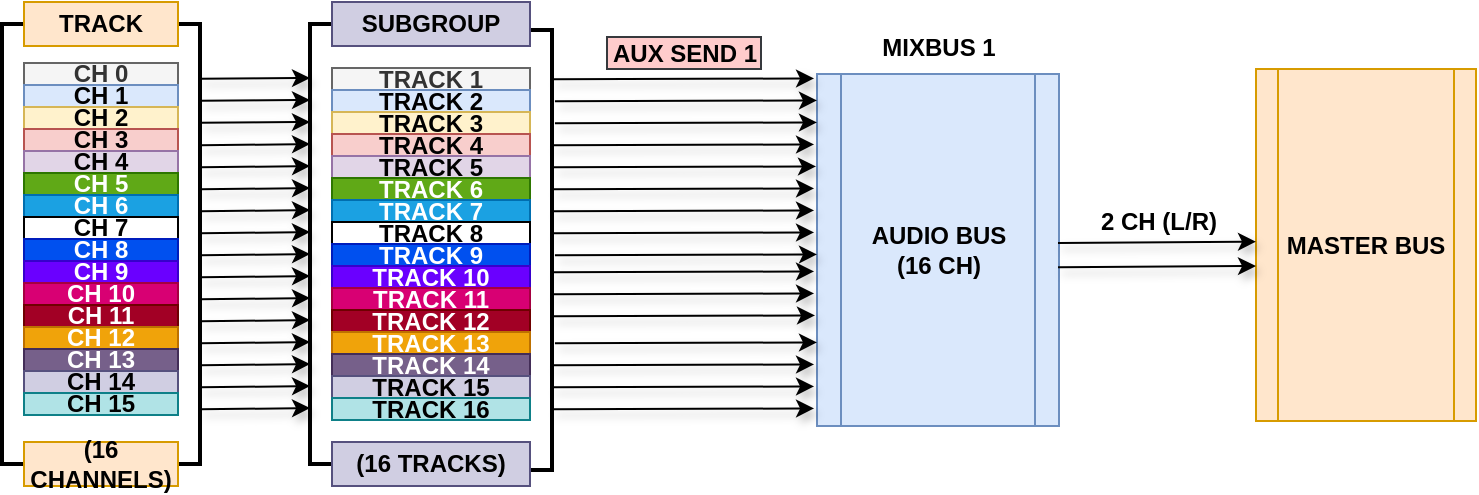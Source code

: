 <mxfile version="13.10.4" type="device"><diagram id="V03br5_8dw5gIZR1Cnkg" name="Page-1"><mxGraphModel dx="949" dy="765" grid="1" gridSize="11" guides="1" tooltips="1" connect="1" arrows="1" fold="1" page="1" pageScale="1" pageWidth="1100" pageHeight="850" math="0" shadow="0"><root><mxCell id="0"/><mxCell id="1" parent="0"/><mxCell id="QsDfuynZKd-EgO3k6V33-30" value="&lt;b&gt;AUDIO BUS&lt;br&gt;(16 CH)&lt;/b&gt;" style="shape=process;whiteSpace=wrap;html=1;backgroundOutline=1;fillColor=#dae8fc;strokeColor=#6c8ebf;" parent="1" vertex="1"><mxGeometry x="418.5" y="223" width="121" height="176" as="geometry"/></mxCell><mxCell id="QsDfuynZKd-EgO3k6V33-31" value="&lt;b&gt;MASTER BUS&lt;/b&gt;" style="shape=process;whiteSpace=wrap;html=1;backgroundOutline=1;fillColor=#ffe6cc;strokeColor=#d79b00;" parent="1" vertex="1"><mxGeometry x="638" y="220.5" width="110" height="176" as="geometry"/></mxCell><mxCell id="tTSGS9VskgyrnwpytvUf-31" value="&lt;b&gt;CH 0&lt;/b&gt;" style="rounded=0;whiteSpace=wrap;html=1;fillColor=#f5f5f5;strokeColor=#666666;fontColor=#333333;" parent="1" vertex="1"><mxGeometry x="22" y="217.5" width="77" height="11" as="geometry"/></mxCell><mxCell id="tTSGS9VskgyrnwpytvUf-32" value="&lt;b&gt;CH 1&lt;br&gt;&lt;/b&gt;" style="rounded=0;whiteSpace=wrap;html=1;fillColor=#dae8fc;strokeColor=#6c8ebf;" parent="1" vertex="1"><mxGeometry x="22" y="228.5" width="77" height="11" as="geometry"/></mxCell><mxCell id="tTSGS9VskgyrnwpytvUf-41" value="" style="strokeWidth=2;html=1;shape=mxgraph.flowchart.annotation_1;align=left;pointerEvents=1;labelBackgroundColor=none;fontColor=#000000;rotation=-180;" parent="1" vertex="1"><mxGeometry x="264" y="201" width="22" height="220" as="geometry"/></mxCell><mxCell id="tTSGS9VskgyrnwpytvUf-42" value="&lt;div&gt;&lt;b&gt;CH 2&lt;/b&gt;&lt;/div&gt;" style="rounded=0;whiteSpace=wrap;html=1;fillColor=#fff2cc;strokeColor=#d6b656;" parent="1" vertex="1"><mxGeometry x="22" y="239.5" width="77" height="11" as="geometry"/></mxCell><mxCell id="tTSGS9VskgyrnwpytvUf-43" value="&lt;div&gt;&lt;b&gt;CH 3&lt;br&gt;&lt;/b&gt;&lt;/div&gt;" style="rounded=0;whiteSpace=wrap;html=1;fillColor=#f8cecc;strokeColor=#b85450;" parent="1" vertex="1"><mxGeometry x="22" y="250.5" width="77" height="11" as="geometry"/></mxCell><mxCell id="tTSGS9VskgyrnwpytvUf-44" value="&lt;b&gt;CH 4&lt;br&gt;&lt;/b&gt;" style="rounded=0;whiteSpace=wrap;html=1;fillColor=#e1d5e7;strokeColor=#9673a6;" parent="1" vertex="1"><mxGeometry x="22" y="261.5" width="77" height="11" as="geometry"/></mxCell><mxCell id="tTSGS9VskgyrnwpytvUf-45" value="&lt;b&gt;CH 5&lt;br&gt;&lt;/b&gt;" style="rounded=0;whiteSpace=wrap;html=1;fontColor=#ffffff;fillColor=#60a917;strokeColor=#2D7600;" parent="1" vertex="1"><mxGeometry x="22" y="272.5" width="77" height="11" as="geometry"/></mxCell><mxCell id="tTSGS9VskgyrnwpytvUf-46" value="&lt;div&gt;&lt;b&gt;CH 6&lt;br&gt;&lt;/b&gt;&lt;/div&gt;" style="rounded=0;whiteSpace=wrap;html=1;fontColor=#ffffff;fillColor=#1ba1e2;strokeColor=#006EAF;" parent="1" vertex="1"><mxGeometry x="22" y="283.5" width="77" height="11" as="geometry"/></mxCell><mxCell id="tTSGS9VskgyrnwpytvUf-47" value="&lt;div&gt;&lt;b&gt;CH 7&lt;br&gt;&lt;/b&gt;&lt;/div&gt;" style="rounded=0;whiteSpace=wrap;html=1;fontColor=#000000;" parent="1" vertex="1"><mxGeometry x="22" y="294.5" width="77" height="11" as="geometry"/></mxCell><mxCell id="tTSGS9VskgyrnwpytvUf-48" value="&lt;b&gt;CH 8&lt;br&gt;&lt;/b&gt;" style="rounded=0;whiteSpace=wrap;html=1;fontColor=#ffffff;fillColor=#0050ef;strokeColor=#001DBC;" parent="1" vertex="1"><mxGeometry x="22" y="305.5" width="77" height="11" as="geometry"/></mxCell><mxCell id="tTSGS9VskgyrnwpytvUf-49" value="&lt;b&gt;CH 9&lt;br&gt;&lt;/b&gt;" style="rounded=0;whiteSpace=wrap;html=1;fontColor=#ffffff;fillColor=#6a00ff;strokeColor=#3700CC;" parent="1" vertex="1"><mxGeometry x="22" y="316.5" width="77" height="11" as="geometry"/></mxCell><mxCell id="tTSGS9VskgyrnwpytvUf-50" value="&lt;div&gt;&lt;b&gt;CH 10&lt;br&gt;&lt;/b&gt;&lt;/div&gt;" style="rounded=0;whiteSpace=wrap;html=1;fontColor=#ffffff;fillColor=#d80073;strokeColor=#A50040;" parent="1" vertex="1"><mxGeometry x="22" y="327.5" width="77" height="11" as="geometry"/></mxCell><mxCell id="tTSGS9VskgyrnwpytvUf-51" value="&lt;div&gt;&lt;b&gt;CH 11&lt;br&gt;&lt;/b&gt;&lt;/div&gt;" style="rounded=0;whiteSpace=wrap;html=1;fontColor=#ffffff;fillColor=#a20025;strokeColor=#6F0000;" parent="1" vertex="1"><mxGeometry x="22" y="338.5" width="77" height="11" as="geometry"/></mxCell><mxCell id="tTSGS9VskgyrnwpytvUf-52" value="&lt;b&gt;CH 12&lt;br&gt;&lt;/b&gt;" style="rounded=0;whiteSpace=wrap;html=1;fontColor=#ffffff;fillColor=#f0a30a;strokeColor=#BD7000;" parent="1" vertex="1"><mxGeometry x="22" y="349.5" width="77" height="11" as="geometry"/></mxCell><mxCell id="tTSGS9VskgyrnwpytvUf-53" value="&lt;b&gt;CH 13&lt;br&gt;&lt;/b&gt;" style="rounded=0;whiteSpace=wrap;html=1;fontColor=#ffffff;fillColor=#76608a;strokeColor=#432D57;" parent="1" vertex="1"><mxGeometry x="22" y="360.5" width="77" height="11" as="geometry"/></mxCell><mxCell id="tTSGS9VskgyrnwpytvUf-54" value="&lt;div&gt;&lt;b&gt;CH 14&lt;br&gt;&lt;/b&gt;&lt;/div&gt;" style="rounded=0;whiteSpace=wrap;html=1;fillColor=#d0cee2;strokeColor=#56517e;" parent="1" vertex="1"><mxGeometry x="22" y="371.5" width="77" height="11" as="geometry"/></mxCell><mxCell id="tTSGS9VskgyrnwpytvUf-55" value="&lt;div&gt;&lt;b&gt;CH 15&lt;br&gt;&lt;/b&gt;&lt;/div&gt;" style="rounded=0;whiteSpace=wrap;html=1;fillColor=#b0e3e6;strokeColor=#0e8088;" parent="1" vertex="1"><mxGeometry x="22" y="382.5" width="77" height="11" as="geometry"/></mxCell><mxCell id="tTSGS9VskgyrnwpytvUf-56" value="&lt;b&gt;TRACK 1&lt;/b&gt;" style="rounded=0;whiteSpace=wrap;html=1;fillColor=#f5f5f5;strokeColor=#666666;fontColor=#333333;" parent="1" vertex="1"><mxGeometry x="176" y="220" width="99" height="11" as="geometry"/></mxCell><mxCell id="tTSGS9VskgyrnwpytvUf-58" value="&lt;b&gt;TRACK 2&lt;br&gt;&lt;/b&gt;" style="rounded=0;whiteSpace=wrap;html=1;fillColor=#dae8fc;strokeColor=#6c8ebf;" parent="1" vertex="1"><mxGeometry x="176" y="231" width="99" height="11" as="geometry"/></mxCell><mxCell id="tTSGS9VskgyrnwpytvUf-59" value="&lt;div&gt;&lt;b&gt;TRACK 3&lt;br&gt;&lt;/b&gt;&lt;/div&gt;" style="rounded=0;whiteSpace=wrap;html=1;fillColor=#fff2cc;strokeColor=#d6b656;" parent="1" vertex="1"><mxGeometry x="176" y="242" width="99" height="11" as="geometry"/></mxCell><mxCell id="tTSGS9VskgyrnwpytvUf-60" value="&lt;div&gt;&lt;b&gt;TRACK 4&lt;br&gt;&lt;/b&gt;&lt;/div&gt;" style="rounded=0;whiteSpace=wrap;html=1;fillColor=#f8cecc;strokeColor=#b85450;" parent="1" vertex="1"><mxGeometry x="176" y="253" width="99" height="11" as="geometry"/></mxCell><mxCell id="tTSGS9VskgyrnwpytvUf-61" value="&lt;b&gt;TRACK 5&lt;br&gt;&lt;/b&gt;" style="rounded=0;whiteSpace=wrap;html=1;fillColor=#e1d5e7;strokeColor=#9673a6;" parent="1" vertex="1"><mxGeometry x="176" y="264" width="99" height="11" as="geometry"/></mxCell><mxCell id="tTSGS9VskgyrnwpytvUf-62" value="&lt;b&gt;TRACK 6&lt;br&gt;&lt;/b&gt;" style="rounded=0;whiteSpace=wrap;html=1;fontColor=#ffffff;fillColor=#60a917;strokeColor=#2D7600;" parent="1" vertex="1"><mxGeometry x="176" y="275" width="99" height="11" as="geometry"/></mxCell><mxCell id="tTSGS9VskgyrnwpytvUf-64" value="&lt;div&gt;&lt;b&gt;TRACK 7&lt;br&gt;&lt;/b&gt;&lt;/div&gt;" style="rounded=0;whiteSpace=wrap;html=1;fontColor=#ffffff;fillColor=#1ba1e2;strokeColor=#006EAF;" parent="1" vertex="1"><mxGeometry x="176" y="286" width="99" height="11" as="geometry"/></mxCell><mxCell id="tTSGS9VskgyrnwpytvUf-65" value="&lt;b&gt;TRACK 8&lt;/b&gt;" style="rounded=0;whiteSpace=wrap;html=1;fontColor=#000000;" parent="1" vertex="1"><mxGeometry x="176" y="297" width="99" height="11" as="geometry"/></mxCell><mxCell id="tTSGS9VskgyrnwpytvUf-66" value="&lt;b&gt;TRACK 9&lt;br&gt;&lt;/b&gt;" style="rounded=0;whiteSpace=wrap;html=1;fontColor=#ffffff;fillColor=#0050ef;strokeColor=#001DBC;" parent="1" vertex="1"><mxGeometry x="176" y="308" width="99" height="11" as="geometry"/></mxCell><mxCell id="tTSGS9VskgyrnwpytvUf-67" value="&lt;b&gt;TRACK 10&lt;br&gt;&lt;/b&gt;" style="rounded=0;whiteSpace=wrap;html=1;fontColor=#ffffff;fillColor=#6a00ff;strokeColor=#3700CC;" parent="1" vertex="1"><mxGeometry x="176" y="319" width="99" height="11" as="geometry"/></mxCell><mxCell id="tTSGS9VskgyrnwpytvUf-68" value="&lt;div&gt;&lt;b&gt;TRACK 11&lt;br&gt;&lt;/b&gt;&lt;/div&gt;" style="rounded=0;whiteSpace=wrap;html=1;fontColor=#ffffff;fillColor=#d80073;strokeColor=#A50040;" parent="1" vertex="1"><mxGeometry x="176" y="330" width="99" height="11" as="geometry"/></mxCell><mxCell id="tTSGS9VskgyrnwpytvUf-69" value="&lt;div&gt;&lt;b&gt;TRACK 12&lt;br&gt;&lt;/b&gt;&lt;/div&gt;" style="rounded=0;whiteSpace=wrap;html=1;fontColor=#ffffff;fillColor=#a20025;strokeColor=#6F0000;" parent="1" vertex="1"><mxGeometry x="176" y="341" width="99" height="11" as="geometry"/></mxCell><mxCell id="tTSGS9VskgyrnwpytvUf-70" value="&lt;b&gt;TRACK 13&lt;br&gt;&lt;/b&gt;" style="rounded=0;whiteSpace=wrap;html=1;fontColor=#ffffff;fillColor=#f0a30a;strokeColor=#BD7000;" parent="1" vertex="1"><mxGeometry x="176" y="352" width="99" height="11" as="geometry"/></mxCell><mxCell id="tTSGS9VskgyrnwpytvUf-71" value="&lt;b&gt;TRACK 14&lt;br&gt;&lt;/b&gt;" style="rounded=0;whiteSpace=wrap;html=1;fontColor=#ffffff;fillColor=#76608a;strokeColor=#432D57;" parent="1" vertex="1"><mxGeometry x="176" y="363" width="99" height="11" as="geometry"/></mxCell><mxCell id="tTSGS9VskgyrnwpytvUf-72" value="&lt;div&gt;&lt;b&gt;TRACK 15&lt;br&gt;&lt;/b&gt;&lt;/div&gt;" style="rounded=0;whiteSpace=wrap;html=1;fillColor=#d0cee2;strokeColor=#56517e;" parent="1" vertex="1"><mxGeometry x="176" y="374" width="99" height="11" as="geometry"/></mxCell><mxCell id="tTSGS9VskgyrnwpytvUf-40" value="" style="strokeWidth=2;html=1;shape=mxgraph.flowchart.annotation_1;align=left;pointerEvents=1;labelBackgroundColor=none;fontColor=#000000;" parent="1" vertex="1"><mxGeometry x="165" y="198" width="22" height="220" as="geometry"/></mxCell><mxCell id="tTSGS9VskgyrnwpytvUf-73" value="&lt;div&gt;&lt;b&gt;TRACK 16&lt;br&gt;&lt;/b&gt;&lt;/div&gt;" style="rounded=0;whiteSpace=wrap;html=1;fillColor=#b0e3e6;strokeColor=#0e8088;" parent="1" vertex="1"><mxGeometry x="176" y="385" width="99" height="11" as="geometry"/></mxCell><mxCell id="tTSGS9VskgyrnwpytvUf-75" value="" style="strokeWidth=2;html=1;shape=mxgraph.flowchart.annotation_1;align=left;pointerEvents=1;labelBackgroundColor=none;fontColor=#000000;" parent="1" vertex="1"><mxGeometry x="11" y="198" width="22" height="220" as="geometry"/></mxCell><mxCell id="tTSGS9VskgyrnwpytvUf-76" value="" style="strokeWidth=2;html=1;shape=mxgraph.flowchart.annotation_1;align=left;pointerEvents=1;labelBackgroundColor=none;fontColor=#000000;rotation=-180;" parent="1" vertex="1"><mxGeometry x="88" y="198" width="22" height="220" as="geometry"/></mxCell><mxCell id="tTSGS9VskgyrnwpytvUf-77" value="&lt;b&gt;TRACK&lt;/b&gt;" style="rounded=0;whiteSpace=wrap;html=1;labelBackgroundColor=none;fillColor=#ffe6cc;strokeColor=#d79b00;" parent="1" vertex="1"><mxGeometry x="22" y="187" width="77" height="22" as="geometry"/></mxCell><mxCell id="tTSGS9VskgyrnwpytvUf-78" value="&lt;b&gt;(16 CHANNELS)&lt;/b&gt;" style="rounded=0;whiteSpace=wrap;html=1;labelBackgroundColor=none;fillColor=#ffe6cc;strokeColor=#d79b00;" parent="1" vertex="1"><mxGeometry x="22" y="407" width="77" height="22" as="geometry"/></mxCell><mxCell id="tTSGS9VskgyrnwpytvUf-81" value="" style="endArrow=classic;html=1;shadow=1;strokeColor=#000000;fontColor=#000000;" parent="1" edge="1"><mxGeometry width="50" height="50" relative="1" as="geometry"><mxPoint x="110" y="236.36" as="sourcePoint"/><mxPoint x="165" y="236" as="targetPoint"/></mxGeometry></mxCell><mxCell id="tTSGS9VskgyrnwpytvUf-82" value="" style="endArrow=classic;html=1;shadow=1;fontColor=#000000;fillColor=none;" parent="1" edge="1"><mxGeometry width="50" height="50" relative="1" as="geometry"><mxPoint x="110" y="225.36" as="sourcePoint"/><mxPoint x="165" y="225" as="targetPoint"/></mxGeometry></mxCell><mxCell id="tTSGS9VskgyrnwpytvUf-83" value="" style="endArrow=classic;html=1;shadow=1;strokeColor=#000000;fontColor=#000000;" parent="1" edge="1"><mxGeometry width="50" height="50" relative="1" as="geometry"><mxPoint x="110" y="247.36" as="sourcePoint"/><mxPoint x="165" y="247" as="targetPoint"/></mxGeometry></mxCell><mxCell id="tTSGS9VskgyrnwpytvUf-84" value="" style="endArrow=classic;html=1;shadow=1;strokeColor=#000000;fontColor=#000000;" parent="1" edge="1"><mxGeometry width="50" height="50" relative="1" as="geometry"><mxPoint x="110" y="258.68" as="sourcePoint"/><mxPoint x="165" y="258" as="targetPoint"/></mxGeometry></mxCell><mxCell id="tTSGS9VskgyrnwpytvUf-85" value="" style="endArrow=classic;html=1;shadow=1;strokeColor=#000000;fontColor=#000000;" parent="1" edge="1"><mxGeometry width="50" height="50" relative="1" as="geometry"><mxPoint x="110" y="280.68" as="sourcePoint"/><mxPoint x="165" y="280" as="targetPoint"/></mxGeometry></mxCell><mxCell id="tTSGS9VskgyrnwpytvUf-86" value="" style="endArrow=classic;html=1;shadow=1;fontColor=#000000;fillColor=none;" parent="1" edge="1"><mxGeometry width="50" height="50" relative="1" as="geometry"><mxPoint x="110" y="269.68" as="sourcePoint"/><mxPoint x="165" y="269" as="targetPoint"/></mxGeometry></mxCell><mxCell id="tTSGS9VskgyrnwpytvUf-87" value="" style="endArrow=classic;html=1;shadow=1;strokeColor=#000000;fontColor=#000000;" parent="1" edge="1"><mxGeometry width="50" height="50" relative="1" as="geometry"><mxPoint x="110" y="291.68" as="sourcePoint"/><mxPoint x="165" y="291" as="targetPoint"/></mxGeometry></mxCell><mxCell id="tTSGS9VskgyrnwpytvUf-88" value="" style="endArrow=classic;html=1;shadow=1;strokeColor=#000000;fontColor=#000000;" parent="1" edge="1"><mxGeometry width="50" height="50" relative="1" as="geometry"><mxPoint x="110" y="302.68" as="sourcePoint"/><mxPoint x="165" y="302" as="targetPoint"/></mxGeometry></mxCell><mxCell id="tTSGS9VskgyrnwpytvUf-89" value="" style="endArrow=classic;html=1;shadow=1;strokeColor=#000000;fontColor=#000000;" parent="1" edge="1"><mxGeometry width="50" height="50" relative="1" as="geometry"><mxPoint x="110" y="324.68" as="sourcePoint"/><mxPoint x="165" y="324" as="targetPoint"/></mxGeometry></mxCell><mxCell id="tTSGS9VskgyrnwpytvUf-90" value="" style="endArrow=classic;html=1;shadow=1;fontColor=#000000;fillColor=none;" parent="1" edge="1"><mxGeometry width="50" height="50" relative="1" as="geometry"><mxPoint x="110" y="313.68" as="sourcePoint"/><mxPoint x="165" y="313" as="targetPoint"/></mxGeometry></mxCell><mxCell id="tTSGS9VskgyrnwpytvUf-91" value="" style="endArrow=classic;html=1;shadow=1;strokeColor=#000000;fontColor=#000000;" parent="1" edge="1"><mxGeometry width="50" height="50" relative="1" as="geometry"><mxPoint x="110" y="335.68" as="sourcePoint"/><mxPoint x="165" y="335" as="targetPoint"/></mxGeometry></mxCell><mxCell id="tTSGS9VskgyrnwpytvUf-92" value="" style="endArrow=classic;html=1;shadow=1;strokeColor=#000000;fontColor=#000000;" parent="1" edge="1"><mxGeometry width="50" height="50" relative="1" as="geometry"><mxPoint x="110" y="346.68" as="sourcePoint"/><mxPoint x="165" y="346" as="targetPoint"/></mxGeometry></mxCell><mxCell id="tTSGS9VskgyrnwpytvUf-93" value="" style="endArrow=classic;html=1;shadow=1;strokeColor=#000000;fontColor=#000000;" parent="1" edge="1"><mxGeometry width="50" height="50" relative="1" as="geometry"><mxPoint x="110" y="368.68" as="sourcePoint"/><mxPoint x="165" y="368" as="targetPoint"/></mxGeometry></mxCell><mxCell id="tTSGS9VskgyrnwpytvUf-94" value="" style="endArrow=classic;html=1;shadow=1;fontColor=#000000;fillColor=none;" parent="1" edge="1"><mxGeometry width="50" height="50" relative="1" as="geometry"><mxPoint x="110" y="357.68" as="sourcePoint"/><mxPoint x="165" y="357" as="targetPoint"/></mxGeometry></mxCell><mxCell id="tTSGS9VskgyrnwpytvUf-95" value="" style="endArrow=classic;html=1;shadow=1;strokeColor=#000000;fontColor=#000000;" parent="1" edge="1"><mxGeometry width="50" height="50" relative="1" as="geometry"><mxPoint x="110" y="379.68" as="sourcePoint"/><mxPoint x="165" y="379" as="targetPoint"/></mxGeometry></mxCell><mxCell id="tTSGS9VskgyrnwpytvUf-96" value="" style="endArrow=classic;html=1;shadow=1;strokeColor=#000000;fontColor=#000000;" parent="1" edge="1"><mxGeometry width="50" height="50" relative="1" as="geometry"><mxPoint x="110" y="390.68" as="sourcePoint"/><mxPoint x="165" y="390" as="targetPoint"/></mxGeometry></mxCell><mxCell id="tTSGS9VskgyrnwpytvUf-114" value="&lt;b&gt;AUX SEND 1&lt;/b&gt;" style="rounded=0;whiteSpace=wrap;html=1;labelBackgroundColor=none;strokeColor=#36393d;fillColor=#ffcccc;" parent="1" vertex="1"><mxGeometry x="313.5" y="204.5" width="77" height="16" as="geometry"/></mxCell><mxCell id="tTSGS9VskgyrnwpytvUf-120" value="&lt;b&gt;MIXBUS&lt;/b&gt; &lt;b&gt;1&lt;/b&gt;" style="text;html=1;align=center;verticalAlign=middle;resizable=0;points=[];autosize=1;fontColor=#000000;" parent="1" vertex="1"><mxGeometry x="440.5" y="198.5" width="77" height="22" as="geometry"/></mxCell><mxCell id="S3dKvSmbcWa6TCbZuZFm-1" value="" style="endArrow=classic;html=1;shadow=1;strokeColor=#000000;fontColor=#000000;" parent="1" edge="1"><mxGeometry width="50" height="50" relative="1" as="geometry"><mxPoint x="539" y="319.62" as="sourcePoint"/><mxPoint x="638" y="319" as="targetPoint"/></mxGeometry></mxCell><mxCell id="S3dKvSmbcWa6TCbZuZFm-2" value="" style="endArrow=classic;html=1;shadow=1;fontColor=#000000;fillColor=none;" parent="1" edge="1"><mxGeometry width="50" height="50" relative="1" as="geometry"><mxPoint x="539" y="307.44" as="sourcePoint"/><mxPoint x="638" y="306.82" as="targetPoint"/></mxGeometry></mxCell><mxCell id="S3dKvSmbcWa6TCbZuZFm-3" value="&lt;b&gt;2 CH (L/R)&lt;/b&gt;" style="text;html=1;align=center;verticalAlign=middle;resizable=0;points=[];autosize=1;fontColor=#000000;" parent="1" vertex="1"><mxGeometry x="550" y="286" width="77" height="22" as="geometry"/></mxCell><mxCell id="tTSGS9VskgyrnwpytvUf-39" value="&lt;b&gt;SUBGROUP&lt;/b&gt;" style="rounded=0;whiteSpace=wrap;html=1;labelBackgroundColor=none;fillColor=#d0cee2;strokeColor=#56517e;" parent="1" vertex="1"><mxGeometry x="176" y="187" width="99" height="22" as="geometry"/></mxCell><mxCell id="tTSGS9VskgyrnwpytvUf-38" value="&lt;b&gt;(16 TRACKS)&lt;/b&gt;" style="rounded=0;whiteSpace=wrap;html=1;labelBackgroundColor=none;fillColor=#d0cee2;strokeColor=#56517e;" parent="1" vertex="1"><mxGeometry x="176" y="407" width="99" height="22" as="geometry"/></mxCell><mxCell id="jJi7XktNuXIzAsUapvCj-55" value="" style="endArrow=classic;html=1;shadow=1;fontColor=#000000;fillColor=none;entryX=-0.008;entryY=0.545;entryDx=0;entryDy=0;entryPerimeter=0;" edge="1" parent="1"><mxGeometry width="50" height="50" relative="1" as="geometry"><mxPoint x="286" y="390.66" as="sourcePoint"/><mxPoint x="417.032" y="390.21" as="targetPoint"/></mxGeometry></mxCell><mxCell id="jJi7XktNuXIzAsUapvCj-56" value="" style="endArrow=classic;html=1;shadow=1;fontColor=#000000;fillColor=none;entryX=-0.008;entryY=0.545;entryDx=0;entryDy=0;entryPerimeter=0;" edge="1" parent="1"><mxGeometry width="50" height="50" relative="1" as="geometry"><mxPoint x="286" y="379.66" as="sourcePoint"/><mxPoint x="417.032" y="379.21" as="targetPoint"/></mxGeometry></mxCell><mxCell id="jJi7XktNuXIzAsUapvCj-57" value="" style="endArrow=classic;html=1;shadow=1;fontColor=#000000;fillColor=none;entryX=-0.008;entryY=0.545;entryDx=0;entryDy=0;entryPerimeter=0;" edge="1" parent="1"><mxGeometry width="50" height="50" relative="1" as="geometry"><mxPoint x="286" y="368.66" as="sourcePoint"/><mxPoint x="417.032" y="368.21" as="targetPoint"/></mxGeometry></mxCell><mxCell id="jJi7XktNuXIzAsUapvCj-58" value="" style="endArrow=classic;html=1;shadow=1;fontColor=#000000;fillColor=none;entryX=-0.008;entryY=0.545;entryDx=0;entryDy=0;entryPerimeter=0;" edge="1" parent="1"><mxGeometry width="50" height="50" relative="1" as="geometry"><mxPoint x="287.47" y="357.66" as="sourcePoint"/><mxPoint x="418.502" y="357.21" as="targetPoint"/></mxGeometry></mxCell><mxCell id="jJi7XktNuXIzAsUapvCj-59" value="" style="endArrow=classic;html=1;shadow=1;fontColor=#000000;fillColor=none;entryX=-0.008;entryY=0.545;entryDx=0;entryDy=0;entryPerimeter=0;" edge="1" parent="1"><mxGeometry width="50" height="50" relative="1" as="geometry"><mxPoint x="286.48" y="344.16" as="sourcePoint"/><mxPoint x="417.512" y="343.71" as="targetPoint"/></mxGeometry></mxCell><mxCell id="jJi7XktNuXIzAsUapvCj-60" value="" style="endArrow=classic;html=1;shadow=1;fontColor=#000000;fillColor=none;entryX=-0.008;entryY=0.545;entryDx=0;entryDy=0;entryPerimeter=0;" edge="1" parent="1"><mxGeometry width="50" height="50" relative="1" as="geometry"><mxPoint x="286" y="333.16" as="sourcePoint"/><mxPoint x="417.032" y="332.71" as="targetPoint"/></mxGeometry></mxCell><mxCell id="jJi7XktNuXIzAsUapvCj-61" value="" style="endArrow=classic;html=1;shadow=1;fontColor=#000000;fillColor=none;entryX=-0.008;entryY=0.545;entryDx=0;entryDy=0;entryPerimeter=0;" edge="1" parent="1"><mxGeometry width="50" height="50" relative="1" as="geometry"><mxPoint x="286" y="322.16" as="sourcePoint"/><mxPoint x="417.032" y="321.71" as="targetPoint"/></mxGeometry></mxCell><mxCell id="jJi7XktNuXIzAsUapvCj-62" value="" style="endArrow=classic;html=1;shadow=1;fontColor=#000000;fillColor=none;entryX=-0.008;entryY=0.545;entryDx=0;entryDy=0;entryPerimeter=0;" edge="1" parent="1"><mxGeometry width="50" height="50" relative="1" as="geometry"><mxPoint x="287.47" y="313.66" as="sourcePoint"/><mxPoint x="418.502" y="313.21" as="targetPoint"/></mxGeometry></mxCell><mxCell id="jJi7XktNuXIzAsUapvCj-63" value="" style="endArrow=classic;html=1;shadow=1;fontColor=#000000;fillColor=none;entryX=-0.008;entryY=0.545;entryDx=0;entryDy=0;entryPerimeter=0;" edge="1" parent="1"><mxGeometry width="50" height="50" relative="1" as="geometry"><mxPoint x="286" y="302.66" as="sourcePoint"/><mxPoint x="417.032" y="302.21" as="targetPoint"/></mxGeometry></mxCell><mxCell id="jJi7XktNuXIzAsUapvCj-64" value="" style="endArrow=classic;html=1;shadow=1;fontColor=#000000;fillColor=none;entryX=-0.008;entryY=0.545;entryDx=0;entryDy=0;entryPerimeter=0;" edge="1" parent="1"><mxGeometry width="50" height="50" relative="1" as="geometry"><mxPoint x="286" y="291.66" as="sourcePoint"/><mxPoint x="417.032" y="291.21" as="targetPoint"/></mxGeometry></mxCell><mxCell id="jJi7XktNuXIzAsUapvCj-65" value="" style="endArrow=classic;html=1;shadow=1;fontColor=#000000;fillColor=none;entryX=-0.008;entryY=0.545;entryDx=0;entryDy=0;entryPerimeter=0;" edge="1" parent="1"><mxGeometry width="50" height="50" relative="1" as="geometry"><mxPoint x="286" y="280.66" as="sourcePoint"/><mxPoint x="417.032" y="280.21" as="targetPoint"/></mxGeometry></mxCell><mxCell id="jJi7XktNuXIzAsUapvCj-66" value="" style="endArrow=classic;html=1;shadow=1;fontColor=#000000;fillColor=none;entryX=-0.008;entryY=0.545;entryDx=0;entryDy=0;entryPerimeter=0;" edge="1" parent="1"><mxGeometry width="50" height="50" relative="1" as="geometry"><mxPoint x="286.97" y="269.66" as="sourcePoint"/><mxPoint x="418.002" y="269.21" as="targetPoint"/></mxGeometry></mxCell><mxCell id="jJi7XktNuXIzAsUapvCj-67" value="" style="endArrow=classic;html=1;shadow=1;fontColor=#000000;fillColor=none;entryX=-0.008;entryY=0.545;entryDx=0;entryDy=0;entryPerimeter=0;" edge="1" parent="1"><mxGeometry width="50" height="50" relative="1" as="geometry"><mxPoint x="286" y="258.66" as="sourcePoint"/><mxPoint x="417.032" y="258.21" as="targetPoint"/></mxGeometry></mxCell><mxCell id="jJi7XktNuXIzAsUapvCj-68" value="" style="endArrow=classic;html=1;shadow=1;fontColor=#000000;fillColor=none;entryX=-0.008;entryY=0.545;entryDx=0;entryDy=0;entryPerimeter=0;" edge="1" parent="1"><mxGeometry width="50" height="50" relative="1" as="geometry"><mxPoint x="287.47" y="247.66" as="sourcePoint"/><mxPoint x="418.502" y="247.21" as="targetPoint"/></mxGeometry></mxCell><mxCell id="jJi7XktNuXIzAsUapvCj-69" value="" style="endArrow=classic;html=1;shadow=1;fontColor=#000000;fillColor=none;entryX=-0.008;entryY=0.545;entryDx=0;entryDy=0;entryPerimeter=0;" edge="1" parent="1"><mxGeometry width="50" height="50" relative="1" as="geometry"><mxPoint x="287.47" y="236.66" as="sourcePoint"/><mxPoint x="418.502" y="236.21" as="targetPoint"/></mxGeometry></mxCell><mxCell id="jJi7XktNuXIzAsUapvCj-70" value="" style="endArrow=classic;html=1;shadow=1;fontColor=#000000;fillColor=none;entryX=-0.008;entryY=0.545;entryDx=0;entryDy=0;entryPerimeter=0;" edge="1" parent="1"><mxGeometry width="50" height="50" relative="1" as="geometry"><mxPoint x="286" y="225.66" as="sourcePoint"/><mxPoint x="417.032" y="225.21" as="targetPoint"/></mxGeometry></mxCell></root></mxGraphModel></diagram></mxfile>
